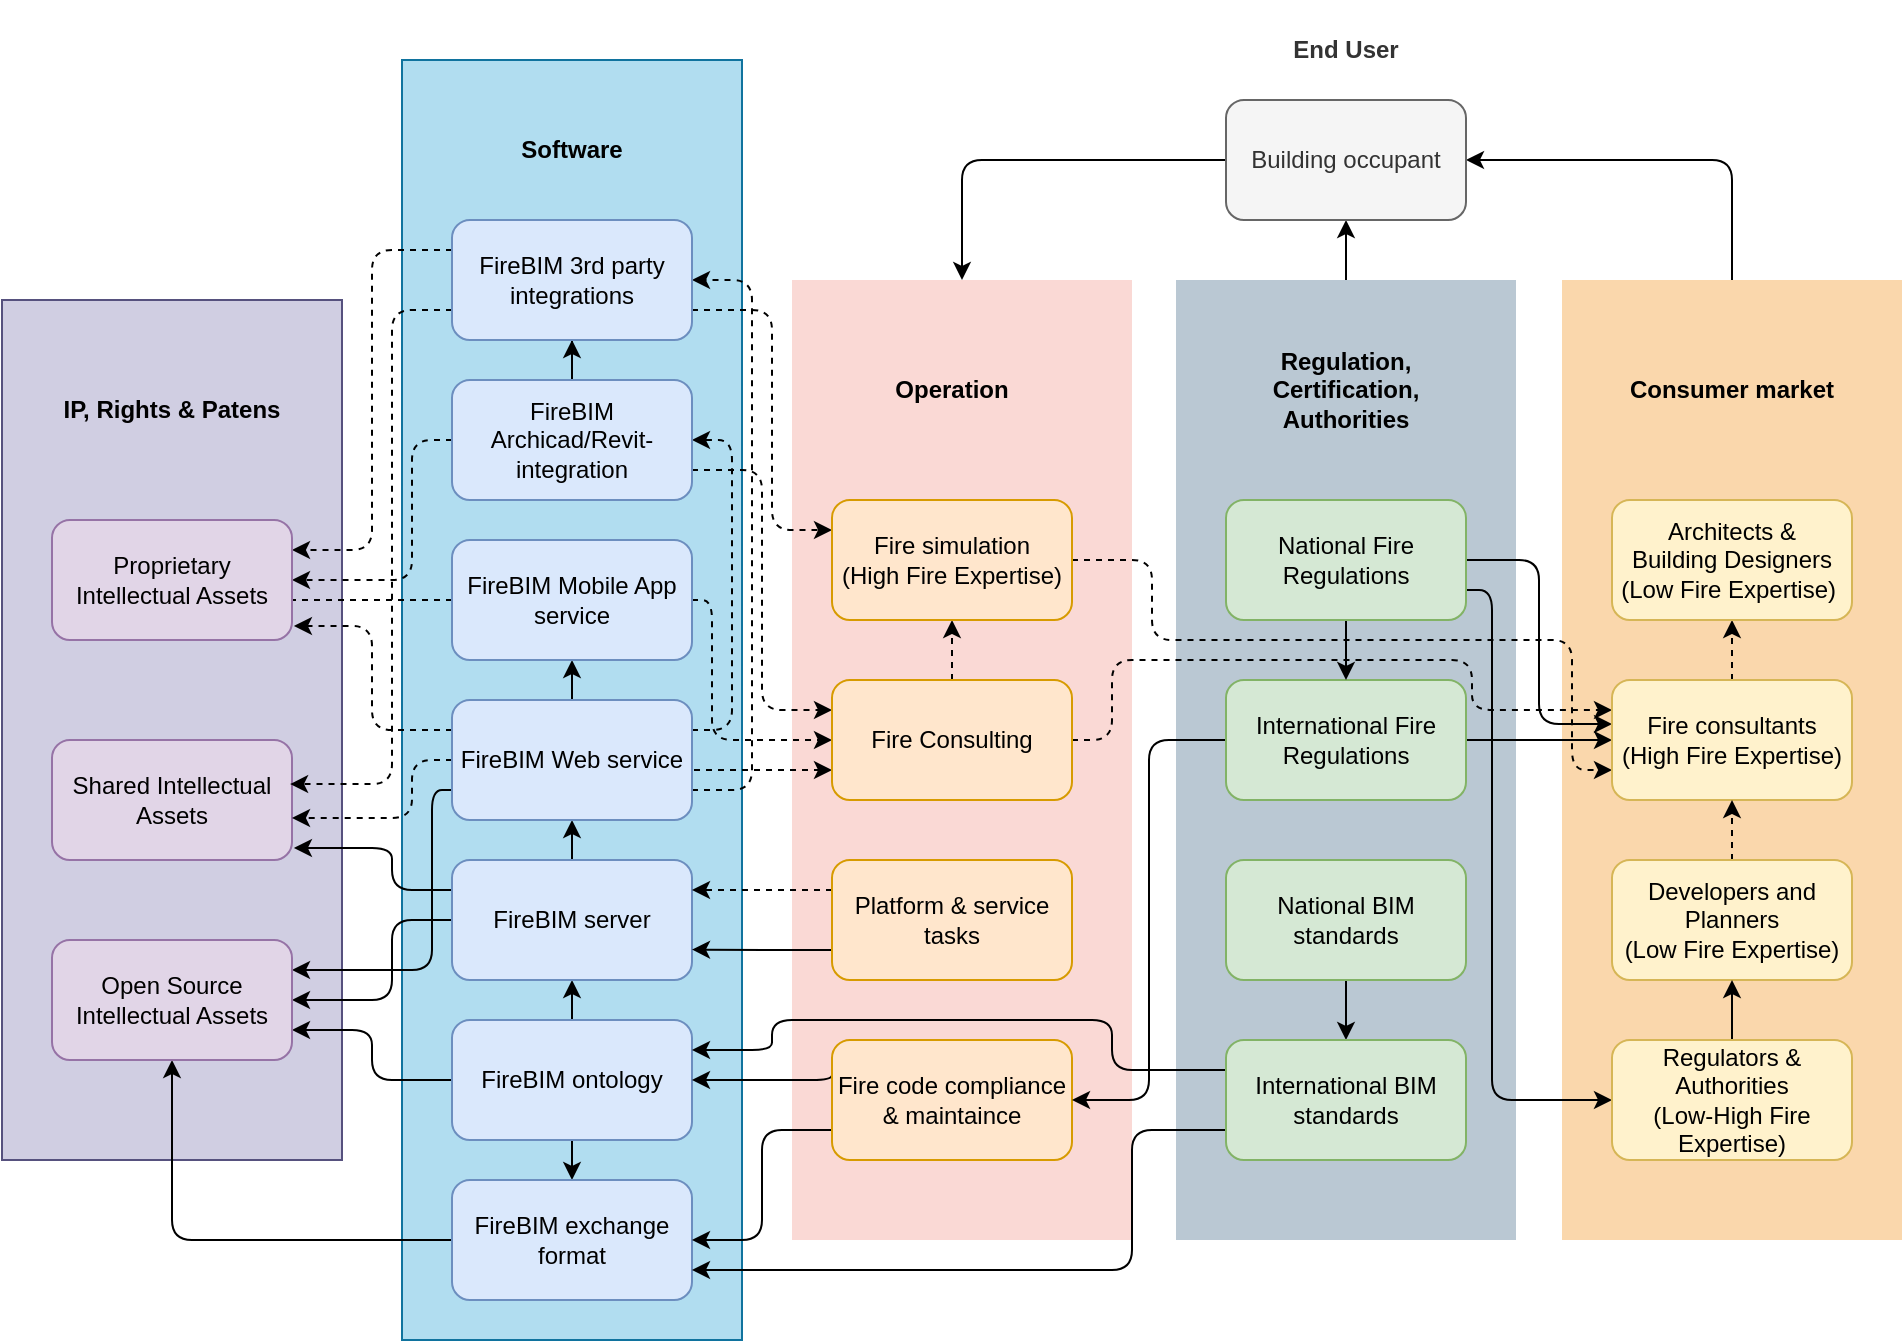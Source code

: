 <mxfile version="15.3.8" type="github"><diagram id="prtHgNgQTEPvFCAcTncT" name="Page-1"><mxGraphModel dx="1422" dy="1874" grid="1" gridSize="10" guides="1" tooltips="1" connect="1" arrows="1" fold="1" page="1" pageScale="1" pageWidth="827" pageHeight="1169" math="0" shadow="0"><root><mxCell id="0"/><mxCell id="1" parent="0"/><mxCell id="2TjgyCzb8Htl5xwf5OyU-55" value="" style="rounded=0;html=1;strokeColor=#56517e;fillColor=#d0cee2;whiteSpace=wrap;" vertex="1" parent="1"><mxGeometry x="95" y="100" width="170" height="430" as="geometry"/></mxCell><mxCell id="2TjgyCzb8Htl5xwf5OyU-54" value="" style="rounded=0;whiteSpace=wrap;html=1;strokeColor=#10739e;fillColor=#b1ddf0;" vertex="1" parent="1"><mxGeometry x="295" y="-20" width="170" height="640" as="geometry"/></mxCell><mxCell id="2TjgyCzb8Htl5xwf5OyU-53" value="" style="rounded=0;whiteSpace=wrap;html=1;fillColor=#fad7ac;strokeColor=none;" vertex="1" parent="1"><mxGeometry x="875" y="90" width="170" height="480" as="geometry"/></mxCell><mxCell id="2TjgyCzb8Htl5xwf5OyU-52" value="" style="rounded=0;whiteSpace=wrap;html=1;fillColor=#bac8d3;strokeColor=none;" vertex="1" parent="1"><mxGeometry x="682" y="90" width="170" height="480" as="geometry"/></mxCell><mxCell id="2TjgyCzb8Htl5xwf5OyU-50" value="" style="rounded=0;whiteSpace=wrap;html=1;strokeColor=none;fillColor=#fad9d5;" vertex="1" parent="1"><mxGeometry x="490" y="90" width="170" height="480" as="geometry"/></mxCell><mxCell id="O-F3Ail7RcBTmuWhiVfL-2" value="Shared Intellectual Assets" style="rounded=1;whiteSpace=wrap;html=1;fillColor=#e1d5e7;strokeColor=#9673a6;" parent="1" vertex="1"><mxGeometry x="120" y="320" width="120" height="60" as="geometry"/></mxCell><mxCell id="2TjgyCzb8Htl5xwf5OyU-14" style="edgeStyle=orthogonalEdgeStyle;rounded=0;orthogonalLoop=1;jettySize=auto;html=1;exitX=0.5;exitY=1;exitDx=0;exitDy=0;entryX=0.5;entryY=0;entryDx=0;entryDy=0;" edge="1" parent="1" source="O-F3Ail7RcBTmuWhiVfL-3" target="O-F3Ail7RcBTmuWhiVfL-4"><mxGeometry relative="1" as="geometry"/></mxCell><mxCell id="2TjgyCzb8Htl5xwf5OyU-15" style="edgeStyle=orthogonalEdgeStyle;rounded=0;orthogonalLoop=1;jettySize=auto;html=1;exitX=0.5;exitY=0;exitDx=0;exitDy=0;entryX=0.5;entryY=1;entryDx=0;entryDy=0;" edge="1" parent="1" source="O-F3Ail7RcBTmuWhiVfL-3" target="O-F3Ail7RcBTmuWhiVfL-5"><mxGeometry relative="1" as="geometry"/></mxCell><mxCell id="2TjgyCzb8Htl5xwf5OyU-57" style="edgeStyle=orthogonalEdgeStyle;rounded=1;orthogonalLoop=1;jettySize=auto;html=1;exitX=0;exitY=0.5;exitDx=0;exitDy=0;strokeColor=default;entryX=1;entryY=0.75;entryDx=0;entryDy=0;" edge="1" parent="1" source="O-F3Ail7RcBTmuWhiVfL-3" target="O-F3Ail7RcBTmuWhiVfL-14"><mxGeometry relative="1" as="geometry"><mxPoint x="270" y="510" as="targetPoint"/></mxGeometry></mxCell><mxCell id="O-F3Ail7RcBTmuWhiVfL-3" value="FireBIM ontology" style="rounded=1;whiteSpace=wrap;html=1;fillColor=#dae8fc;strokeColor=#6c8ebf;" parent="1" vertex="1"><mxGeometry x="320" y="460" width="120" height="60" as="geometry"/></mxCell><mxCell id="2TjgyCzb8Htl5xwf5OyU-13" style="edgeStyle=orthogonalEdgeStyle;rounded=1;orthogonalLoop=1;jettySize=auto;html=1;exitX=0;exitY=0.5;exitDx=0;exitDy=0;entryX=0.5;entryY=1;entryDx=0;entryDy=0;" edge="1" parent="1" source="O-F3Ail7RcBTmuWhiVfL-4" target="O-F3Ail7RcBTmuWhiVfL-14"><mxGeometry relative="1" as="geometry"/></mxCell><mxCell id="O-F3Ail7RcBTmuWhiVfL-4" value="FireBIM exchange format" style="rounded=1;whiteSpace=wrap;html=1;fillColor=#dae8fc;strokeColor=#6c8ebf;" parent="1" vertex="1"><mxGeometry x="320" y="540" width="120" height="60" as="geometry"/></mxCell><mxCell id="2TjgyCzb8Htl5xwf5OyU-10" style="edgeStyle=orthogonalEdgeStyle;rounded=1;orthogonalLoop=1;jettySize=auto;html=1;exitX=0;exitY=0.5;exitDx=0;exitDy=0;entryX=1;entryY=0.5;entryDx=0;entryDy=0;" edge="1" parent="1" source="O-F3Ail7RcBTmuWhiVfL-5" target="O-F3Ail7RcBTmuWhiVfL-14"><mxGeometry relative="1" as="geometry"><Array as="points"><mxPoint x="290" y="410"/><mxPoint x="290" y="450"/></Array></mxGeometry></mxCell><mxCell id="2TjgyCzb8Htl5xwf5OyU-11" style="edgeStyle=orthogonalEdgeStyle;rounded=1;orthogonalLoop=1;jettySize=auto;html=1;exitX=0;exitY=0.25;exitDx=0;exitDy=0;entryX=1.008;entryY=0.9;entryDx=0;entryDy=0;entryPerimeter=0;" edge="1" parent="1" source="O-F3Ail7RcBTmuWhiVfL-5" target="O-F3Ail7RcBTmuWhiVfL-2"><mxGeometry relative="1" as="geometry"><Array as="points"><mxPoint x="290" y="395"/><mxPoint x="290" y="374"/></Array></mxGeometry></mxCell><mxCell id="2TjgyCzb8Htl5xwf5OyU-16" style="edgeStyle=orthogonalEdgeStyle;rounded=0;orthogonalLoop=1;jettySize=auto;html=1;exitX=0.5;exitY=0;exitDx=0;exitDy=0;entryX=0.5;entryY=1;entryDx=0;entryDy=0;" edge="1" parent="1" source="O-F3Ail7RcBTmuWhiVfL-5" target="O-F3Ail7RcBTmuWhiVfL-6"><mxGeometry relative="1" as="geometry"/></mxCell><mxCell id="O-F3Ail7RcBTmuWhiVfL-5" value="FireBIM server" style="rounded=1;whiteSpace=wrap;html=1;fillColor=#dae8fc;strokeColor=#6c8ebf;" parent="1" vertex="1"><mxGeometry x="320" y="380" width="120" height="60" as="geometry"/></mxCell><mxCell id="2TjgyCzb8Htl5xwf5OyU-8" style="edgeStyle=orthogonalEdgeStyle;rounded=1;orthogonalLoop=1;jettySize=auto;html=1;exitX=0;exitY=0.5;exitDx=0;exitDy=0;dashed=1;" edge="1" parent="1" source="O-F3Ail7RcBTmuWhiVfL-6"><mxGeometry relative="1" as="geometry"><mxPoint x="240" y="359" as="targetPoint"/><Array as="points"><mxPoint x="300" y="330"/><mxPoint x="300" y="359"/></Array></mxGeometry></mxCell><mxCell id="2TjgyCzb8Htl5xwf5OyU-9" style="edgeStyle=orthogonalEdgeStyle;rounded=1;orthogonalLoop=1;jettySize=auto;html=1;exitX=0;exitY=0.75;exitDx=0;exitDy=0;entryX=1;entryY=0.25;entryDx=0;entryDy=0;strokeColor=default;" edge="1" parent="1" source="O-F3Ail7RcBTmuWhiVfL-6" target="O-F3Ail7RcBTmuWhiVfL-14"><mxGeometry relative="1" as="geometry"><Array as="points"><mxPoint x="310" y="345"/><mxPoint x="310" y="435"/></Array></mxGeometry></mxCell><mxCell id="2TjgyCzb8Htl5xwf5OyU-17" style="edgeStyle=orthogonalEdgeStyle;rounded=0;orthogonalLoop=1;jettySize=auto;html=1;exitX=0.5;exitY=0;exitDx=0;exitDy=0;entryX=0.5;entryY=1;entryDx=0;entryDy=0;" edge="1" parent="1" source="O-F3Ail7RcBTmuWhiVfL-6" target="O-F3Ail7RcBTmuWhiVfL-7"><mxGeometry relative="1" as="geometry"/></mxCell><mxCell id="2TjgyCzb8Htl5xwf5OyU-21" style="edgeStyle=orthogonalEdgeStyle;rounded=1;orthogonalLoop=1;jettySize=auto;html=1;exitX=1;exitY=0.25;exitDx=0;exitDy=0;entryX=1;entryY=0.5;entryDx=0;entryDy=0;dashed=1;" edge="1" parent="1" source="O-F3Ail7RcBTmuWhiVfL-6" target="O-F3Ail7RcBTmuWhiVfL-8"><mxGeometry relative="1" as="geometry"/></mxCell><mxCell id="2TjgyCzb8Htl5xwf5OyU-22" style="edgeStyle=orthogonalEdgeStyle;rounded=1;orthogonalLoop=1;jettySize=auto;html=1;exitX=1;exitY=0.75;exitDx=0;exitDy=0;entryX=1;entryY=0.5;entryDx=0;entryDy=0;dashed=1;" edge="1" parent="1" source="O-F3Ail7RcBTmuWhiVfL-6" target="O-F3Ail7RcBTmuWhiVfL-9"><mxGeometry relative="1" as="geometry"><Array as="points"><mxPoint x="470" y="345"/><mxPoint x="470" y="90"/></Array></mxGeometry></mxCell><mxCell id="2TjgyCzb8Htl5xwf5OyU-46" style="edgeStyle=orthogonalEdgeStyle;rounded=0;orthogonalLoop=1;jettySize=auto;html=1;exitX=1;exitY=0.5;exitDx=0;exitDy=0;entryX=0;entryY=0.75;entryDx=0;entryDy=0;dashed=1;" edge="1" parent="1" source="O-F3Ail7RcBTmuWhiVfL-6" target="O-F3Ail7RcBTmuWhiVfL-11"><mxGeometry relative="1" as="geometry"><Array as="points"><mxPoint x="440" y="335"/></Array></mxGeometry></mxCell><mxCell id="2TjgyCzb8Htl5xwf5OyU-59" style="edgeStyle=orthogonalEdgeStyle;rounded=1;orthogonalLoop=1;jettySize=auto;html=1;exitX=0;exitY=0.25;exitDx=0;exitDy=0;strokeColor=default;entryX=1.008;entryY=0.883;entryDx=0;entryDy=0;entryPerimeter=0;dashed=1;" edge="1" parent="1" source="O-F3Ail7RcBTmuWhiVfL-6" target="O-F3Ail7RcBTmuWhiVfL-15"><mxGeometry relative="1" as="geometry"/></mxCell><mxCell id="O-F3Ail7RcBTmuWhiVfL-6" value="FireBIM Web service" style="rounded=1;whiteSpace=wrap;html=1;fillColor=#dae8fc;strokeColor=#6c8ebf;" parent="1" vertex="1"><mxGeometry x="320" y="300" width="120" height="60" as="geometry"/></mxCell><mxCell id="2TjgyCzb8Htl5xwf5OyU-6" style="edgeStyle=orthogonalEdgeStyle;rounded=0;orthogonalLoop=1;jettySize=auto;html=1;exitX=0;exitY=0.5;exitDx=0;exitDy=0;dashed=1;" edge="1" parent="1" source="O-F3Ail7RcBTmuWhiVfL-7"><mxGeometry relative="1" as="geometry"><mxPoint x="230" y="250" as="targetPoint"/></mxGeometry></mxCell><mxCell id="2TjgyCzb8Htl5xwf5OyU-45" style="edgeStyle=orthogonalEdgeStyle;rounded=1;orthogonalLoop=1;jettySize=auto;html=1;exitX=1;exitY=0.5;exitDx=0;exitDy=0;entryX=0;entryY=0.5;entryDx=0;entryDy=0;dashed=1;" edge="1" parent="1" source="O-F3Ail7RcBTmuWhiVfL-7" target="O-F3Ail7RcBTmuWhiVfL-11"><mxGeometry relative="1" as="geometry"><Array as="points"><mxPoint x="450" y="250"/><mxPoint x="450" y="320"/></Array></mxGeometry></mxCell><mxCell id="O-F3Ail7RcBTmuWhiVfL-7" value="FireBIM Mobile App service" style="rounded=1;whiteSpace=wrap;html=1;fillColor=#dae8fc;strokeColor=#6c8ebf;" parent="1" vertex="1"><mxGeometry x="320" y="220" width="120" height="60" as="geometry"/></mxCell><mxCell id="2TjgyCzb8Htl5xwf5OyU-5" style="edgeStyle=orthogonalEdgeStyle;rounded=1;orthogonalLoop=1;jettySize=auto;html=1;exitX=0;exitY=0.5;exitDx=0;exitDy=0;entryX=1;entryY=0.5;entryDx=0;entryDy=0;dashed=1;" edge="1" parent="1" source="O-F3Ail7RcBTmuWhiVfL-8" target="O-F3Ail7RcBTmuWhiVfL-15"><mxGeometry relative="1" as="geometry"><Array as="points"><mxPoint x="300" y="170"/><mxPoint x="300" y="240"/></Array></mxGeometry></mxCell><mxCell id="2TjgyCzb8Htl5xwf5OyU-19" style="edgeStyle=orthogonalEdgeStyle;rounded=0;orthogonalLoop=1;jettySize=auto;html=1;exitX=0.5;exitY=0;exitDx=0;exitDy=0;" edge="1" parent="1" source="O-F3Ail7RcBTmuWhiVfL-8" target="O-F3Ail7RcBTmuWhiVfL-9"><mxGeometry relative="1" as="geometry"/></mxCell><mxCell id="2TjgyCzb8Htl5xwf5OyU-44" style="edgeStyle=orthogonalEdgeStyle;rounded=1;orthogonalLoop=1;jettySize=auto;html=1;exitX=1;exitY=0.75;exitDx=0;exitDy=0;entryX=0;entryY=0.25;entryDx=0;entryDy=0;dashed=1;" edge="1" parent="1" source="O-F3Ail7RcBTmuWhiVfL-8" target="O-F3Ail7RcBTmuWhiVfL-11"><mxGeometry relative="1" as="geometry"/></mxCell><mxCell id="O-F3Ail7RcBTmuWhiVfL-8" value="FireBIM Archicad/Revit-integration" style="rounded=1;whiteSpace=wrap;html=1;fillColor=#dae8fc;strokeColor=#6c8ebf;" parent="1" vertex="1"><mxGeometry x="320" y="140" width="120" height="60" as="geometry"/></mxCell><mxCell id="2TjgyCzb8Htl5xwf5OyU-1" style="edgeStyle=orthogonalEdgeStyle;rounded=1;orthogonalLoop=1;jettySize=auto;html=1;exitX=0;exitY=0.25;exitDx=0;exitDy=0;entryX=1;entryY=0.25;entryDx=0;entryDy=0;dashed=1;" edge="1" parent="1" source="O-F3Ail7RcBTmuWhiVfL-9" target="O-F3Ail7RcBTmuWhiVfL-15"><mxGeometry relative="1" as="geometry"/></mxCell><mxCell id="2TjgyCzb8Htl5xwf5OyU-2" style="edgeStyle=orthogonalEdgeStyle;rounded=1;orthogonalLoop=1;jettySize=auto;html=1;exitX=0;exitY=0.75;exitDx=0;exitDy=0;entryX=0.992;entryY=0.367;entryDx=0;entryDy=0;entryPerimeter=0;dashed=1;" edge="1" parent="1" source="O-F3Ail7RcBTmuWhiVfL-9" target="O-F3Ail7RcBTmuWhiVfL-2"><mxGeometry relative="1" as="geometry"><Array as="points"><mxPoint x="290" y="105"/><mxPoint x="290" y="342"/></Array></mxGeometry></mxCell><mxCell id="2TjgyCzb8Htl5xwf5OyU-37" style="edgeStyle=orthogonalEdgeStyle;rounded=1;orthogonalLoop=1;jettySize=auto;html=1;exitX=1;exitY=0.75;exitDx=0;exitDy=0;entryX=0;entryY=0.25;entryDx=0;entryDy=0;dashed=1;" edge="1" parent="1" source="O-F3Ail7RcBTmuWhiVfL-9" target="O-F3Ail7RcBTmuWhiVfL-16"><mxGeometry relative="1" as="geometry"><Array as="points"><mxPoint x="480" y="105"/><mxPoint x="480" y="215"/></Array></mxGeometry></mxCell><mxCell id="O-F3Ail7RcBTmuWhiVfL-9" value="FireBIM 3rd party integrations" style="rounded=1;whiteSpace=wrap;html=1;fillColor=#dae8fc;strokeColor=#6c8ebf;" parent="1" vertex="1"><mxGeometry x="320" y="60" width="120" height="60" as="geometry"/></mxCell><mxCell id="O-F3Ail7RcBTmuWhiVfL-10" value="Operation" style="rounded=1;whiteSpace=wrap;html=1;arcSize=50;fillColor=none;strokeColor=none;fontStyle=1" parent="1" vertex="1"><mxGeometry x="510" y="130" width="120" height="30" as="geometry"/></mxCell><mxCell id="2TjgyCzb8Htl5xwf5OyU-39" style="edgeStyle=orthogonalEdgeStyle;rounded=1;orthogonalLoop=1;jettySize=auto;html=1;exitX=1;exitY=0.5;exitDx=0;exitDy=0;entryX=0;entryY=0.25;entryDx=0;entryDy=0;dashed=1;" edge="1" parent="1" source="O-F3Ail7RcBTmuWhiVfL-11" target="O-F3Ail7RcBTmuWhiVfL-28"><mxGeometry relative="1" as="geometry"><Array as="points"><mxPoint x="650" y="320"/><mxPoint x="650" y="280"/><mxPoint x="830" y="280"/><mxPoint x="830" y="305"/></Array></mxGeometry></mxCell><mxCell id="2TjgyCzb8Htl5xwf5OyU-48" style="edgeStyle=orthogonalEdgeStyle;rounded=0;orthogonalLoop=1;jettySize=auto;html=1;exitX=0.5;exitY=0;exitDx=0;exitDy=0;entryX=0.5;entryY=1;entryDx=0;entryDy=0;dashed=1;" edge="1" parent="1" source="O-F3Ail7RcBTmuWhiVfL-11" target="O-F3Ail7RcBTmuWhiVfL-16"><mxGeometry relative="1" as="geometry"/></mxCell><mxCell id="O-F3Ail7RcBTmuWhiVfL-11" value="Fire Consulting" style="rounded=1;whiteSpace=wrap;html=1;fillColor=#ffe6cc;strokeColor=#d79b00;" parent="1" vertex="1"><mxGeometry x="510" y="290" width="120" height="60" as="geometry"/></mxCell><mxCell id="2TjgyCzb8Htl5xwf5OyU-60" style="edgeStyle=orthogonalEdgeStyle;rounded=1;jumpStyle=none;orthogonalLoop=1;jettySize=auto;html=1;exitX=0;exitY=0.25;exitDx=0;exitDy=0;entryX=1;entryY=0.25;entryDx=0;entryDy=0;dashed=1;strokeColor=default;strokeWidth=1;" edge="1" parent="1" source="O-F3Ail7RcBTmuWhiVfL-12" target="O-F3Ail7RcBTmuWhiVfL-5"><mxGeometry relative="1" as="geometry"/></mxCell><mxCell id="2TjgyCzb8Htl5xwf5OyU-61" style="edgeStyle=orthogonalEdgeStyle;rounded=1;jumpStyle=none;orthogonalLoop=1;jettySize=auto;html=1;exitX=0;exitY=0.75;exitDx=0;exitDy=0;entryX=0.853;entryY=0.695;entryDx=0;entryDy=0;entryPerimeter=0;strokeColor=default;strokeWidth=1;" edge="1" parent="1" source="O-F3Ail7RcBTmuWhiVfL-12" target="2TjgyCzb8Htl5xwf5OyU-54"><mxGeometry relative="1" as="geometry"/></mxCell><mxCell id="O-F3Ail7RcBTmuWhiVfL-12" value="Platform &amp;amp; service tasks" style="rounded=1;whiteSpace=wrap;html=1;fillColor=#ffe6cc;strokeColor=#d79b00;" parent="1" vertex="1"><mxGeometry x="510" y="380" width="120" height="60" as="geometry"/></mxCell><mxCell id="2TjgyCzb8Htl5xwf5OyU-23" style="edgeStyle=orthogonalEdgeStyle;rounded=1;orthogonalLoop=1;jettySize=auto;html=1;exitX=0;exitY=0.75;exitDx=0;exitDy=0;entryX=1;entryY=0.5;entryDx=0;entryDy=0;jumpStyle=none;" edge="1" parent="1" source="O-F3Ail7RcBTmuWhiVfL-13" target="O-F3Ail7RcBTmuWhiVfL-4"><mxGeometry relative="1" as="geometry"/></mxCell><mxCell id="2TjgyCzb8Htl5xwf5OyU-24" style="edgeStyle=orthogonalEdgeStyle;rounded=1;orthogonalLoop=1;jettySize=auto;html=1;exitX=0;exitY=0.25;exitDx=0;exitDy=0;entryX=1;entryY=0.5;entryDx=0;entryDy=0;" edge="1" parent="1" source="O-F3Ail7RcBTmuWhiVfL-13" target="O-F3Ail7RcBTmuWhiVfL-3"><mxGeometry relative="1" as="geometry"><Array as="points"><mxPoint x="510" y="490"/></Array></mxGeometry></mxCell><mxCell id="O-F3Ail7RcBTmuWhiVfL-13" value="Fire code compliance &amp;amp; maintaince" style="rounded=1;whiteSpace=wrap;html=1;fillColor=#ffe6cc;strokeColor=#d79b00;" parent="1" vertex="1"><mxGeometry x="510" y="470" width="120" height="60" as="geometry"/></mxCell><mxCell id="O-F3Ail7RcBTmuWhiVfL-14" value="Open Source Intellectual Assets" style="rounded=1;whiteSpace=wrap;html=1;fillColor=#e1d5e7;strokeColor=#9673a6;" parent="1" vertex="1"><mxGeometry x="120" y="420" width="120" height="60" as="geometry"/></mxCell><mxCell id="O-F3Ail7RcBTmuWhiVfL-15" value="Proprietary Intellectual Assets" style="rounded=1;whiteSpace=wrap;html=1;fillColor=#e1d5e7;strokeColor=#9673a6;" parent="1" vertex="1"><mxGeometry x="120" y="210" width="120" height="60" as="geometry"/></mxCell><mxCell id="2TjgyCzb8Htl5xwf5OyU-38" style="edgeStyle=orthogonalEdgeStyle;rounded=1;orthogonalLoop=1;jettySize=auto;html=1;exitX=1;exitY=0.5;exitDx=0;exitDy=0;entryX=0;entryY=0.75;entryDx=0;entryDy=0;dashed=1;" edge="1" parent="1" source="O-F3Ail7RcBTmuWhiVfL-16" target="O-F3Ail7RcBTmuWhiVfL-28"><mxGeometry relative="1" as="geometry"><Array as="points"><mxPoint x="670" y="230"/><mxPoint x="670" y="270"/><mxPoint x="880" y="270"/><mxPoint x="880" y="335"/></Array></mxGeometry></mxCell><mxCell id="O-F3Ail7RcBTmuWhiVfL-16" value="Fire simulation&lt;br&gt;(High Fire Expertise)" style="rounded=1;whiteSpace=wrap;html=1;fillColor=#ffe6cc;strokeColor=#d79b00;" parent="1" vertex="1"><mxGeometry x="510" y="200" width="120" height="60" as="geometry"/></mxCell><mxCell id="O-F3Ail7RcBTmuWhiVfL-19" value="Software" style="rounded=1;whiteSpace=wrap;html=1;arcSize=50;fillColor=none;strokeColor=none;fontStyle=1" parent="1" vertex="1"><mxGeometry x="320" y="10" width="120" height="30" as="geometry"/></mxCell><mxCell id="O-F3Ail7RcBTmuWhiVfL-21" value="IP, Rights &amp;amp; Patens" style="rounded=1;whiteSpace=wrap;html=1;arcSize=50;fillColor=none;strokeColor=none;fontStyle=1" parent="1" vertex="1"><mxGeometry x="120" y="140" width="120" height="30" as="geometry"/></mxCell><mxCell id="2TjgyCzb8Htl5xwf5OyU-34" style="edgeStyle=orthogonalEdgeStyle;rounded=1;orthogonalLoop=1;jettySize=auto;html=1;strokeWidth=1;startArrow=none;startFill=0;exitX=0.5;exitY=0;exitDx=0;exitDy=0;" edge="1" parent="1" source="2TjgyCzb8Htl5xwf5OyU-52"><mxGeometry relative="1" as="geometry"><mxPoint x="767" y="60" as="targetPoint"/><mxPoint x="767" y="80" as="sourcePoint"/></mxGeometry></mxCell><mxCell id="O-F3Ail7RcBTmuWhiVfL-22" value="Regulation, Certification, Authorities" style="rounded=1;whiteSpace=wrap;html=1;arcSize=50;fillColor=none;strokeColor=none;fontStyle=1" parent="1" vertex="1"><mxGeometry x="707" y="120" width="120" height="50" as="geometry"/></mxCell><mxCell id="2TjgyCzb8Htl5xwf5OyU-29" style="edgeStyle=orthogonalEdgeStyle;rounded=1;orthogonalLoop=1;jettySize=auto;html=1;exitX=0;exitY=0.5;exitDx=0;exitDy=0;entryX=1;entryY=0.5;entryDx=0;entryDy=0;" edge="1" parent="1" source="O-F3Ail7RcBTmuWhiVfL-23" target="O-F3Ail7RcBTmuWhiVfL-13"><mxGeometry relative="1" as="geometry"/></mxCell><mxCell id="2TjgyCzb8Htl5xwf5OyU-31" style="edgeStyle=orthogonalEdgeStyle;rounded=0;orthogonalLoop=1;jettySize=auto;html=1;exitX=1;exitY=0.5;exitDx=0;exitDy=0;" edge="1" parent="1" source="O-F3Ail7RcBTmuWhiVfL-23" target="O-F3Ail7RcBTmuWhiVfL-28"><mxGeometry relative="1" as="geometry"/></mxCell><mxCell id="O-F3Ail7RcBTmuWhiVfL-23" value="International Fire Regulations" style="rounded=1;whiteSpace=wrap;html=1;fillColor=#d5e8d4;strokeColor=#82b366;" parent="1" vertex="1"><mxGeometry x="707" y="290" width="120" height="60" as="geometry"/></mxCell><mxCell id="2TjgyCzb8Htl5xwf5OyU-27" style="edgeStyle=orthogonalEdgeStyle;rounded=0;orthogonalLoop=1;jettySize=auto;html=1;exitX=0.5;exitY=1;exitDx=0;exitDy=0;entryX=0.5;entryY=0;entryDx=0;entryDy=0;" edge="1" parent="1" source="O-F3Ail7RcBTmuWhiVfL-24" target="O-F3Ail7RcBTmuWhiVfL-25"><mxGeometry relative="1" as="geometry"/></mxCell><mxCell id="O-F3Ail7RcBTmuWhiVfL-24" value="National BIM standards" style="rounded=1;whiteSpace=wrap;html=1;fillColor=#d5e8d4;strokeColor=#82b366;" parent="1" vertex="1"><mxGeometry x="707" y="380" width="120" height="60" as="geometry"/></mxCell><mxCell id="2TjgyCzb8Htl5xwf5OyU-25" style="edgeStyle=orthogonalEdgeStyle;rounded=1;orthogonalLoop=1;jettySize=auto;html=1;exitX=0;exitY=0.75;exitDx=0;exitDy=0;entryX=1;entryY=0.75;entryDx=0;entryDy=0;" edge="1" parent="1" source="O-F3Ail7RcBTmuWhiVfL-25" target="O-F3Ail7RcBTmuWhiVfL-4"><mxGeometry relative="1" as="geometry"><Array as="points"><mxPoint x="660" y="515"/><mxPoint x="660" y="585"/></Array></mxGeometry></mxCell><mxCell id="2TjgyCzb8Htl5xwf5OyU-26" style="edgeStyle=orthogonalEdgeStyle;rounded=1;orthogonalLoop=1;jettySize=auto;html=1;exitX=0;exitY=0.25;exitDx=0;exitDy=0;entryX=1;entryY=0.25;entryDx=0;entryDy=0;" edge="1" parent="1" source="O-F3Ail7RcBTmuWhiVfL-25" target="O-F3Ail7RcBTmuWhiVfL-3"><mxGeometry relative="1" as="geometry"><Array as="points"><mxPoint x="650" y="485"/><mxPoint x="650" y="460"/><mxPoint x="480" y="460"/><mxPoint x="480" y="475"/></Array></mxGeometry></mxCell><mxCell id="O-F3Ail7RcBTmuWhiVfL-25" value="International BIM standards" style="rounded=1;whiteSpace=wrap;html=1;fillColor=#d5e8d4;strokeColor=#82b366;" parent="1" vertex="1"><mxGeometry x="707" y="470" width="120" height="60" as="geometry"/></mxCell><mxCell id="2TjgyCzb8Htl5xwf5OyU-28" style="edgeStyle=orthogonalEdgeStyle;rounded=0;orthogonalLoop=1;jettySize=auto;html=1;exitX=0.5;exitY=1;exitDx=0;exitDy=0;entryX=0.5;entryY=0;entryDx=0;entryDy=0;" edge="1" parent="1" source="O-F3Ail7RcBTmuWhiVfL-26" target="O-F3Ail7RcBTmuWhiVfL-23"><mxGeometry relative="1" as="geometry"/></mxCell><mxCell id="2TjgyCzb8Htl5xwf5OyU-30" style="edgeStyle=orthogonalEdgeStyle;rounded=1;orthogonalLoop=1;jettySize=auto;html=1;exitX=1;exitY=0.5;exitDx=0;exitDy=0;entryX=0;entryY=0.367;entryDx=0;entryDy=0;entryPerimeter=0;" edge="1" parent="1" source="O-F3Ail7RcBTmuWhiVfL-26" target="O-F3Ail7RcBTmuWhiVfL-28"><mxGeometry relative="1" as="geometry"/></mxCell><mxCell id="2TjgyCzb8Htl5xwf5OyU-32" style="edgeStyle=orthogonalEdgeStyle;rounded=1;orthogonalLoop=1;jettySize=auto;html=1;exitX=1;exitY=0.75;exitDx=0;exitDy=0;entryX=0;entryY=0.5;entryDx=0;entryDy=0;" edge="1" parent="1" source="O-F3Ail7RcBTmuWhiVfL-26" target="O-F3Ail7RcBTmuWhiVfL-30"><mxGeometry relative="1" as="geometry"><Array as="points"><mxPoint x="840" y="245"/><mxPoint x="840" y="500"/></Array></mxGeometry></mxCell><mxCell id="O-F3Ail7RcBTmuWhiVfL-26" value="National Fire Regulations" style="rounded=1;whiteSpace=wrap;html=1;fillColor=#d5e8d4;strokeColor=#82b366;" parent="1" vertex="1"><mxGeometry x="707" y="200" width="120" height="60" as="geometry"/></mxCell><mxCell id="2TjgyCzb8Htl5xwf5OyU-35" style="edgeStyle=orthogonalEdgeStyle;rounded=1;orthogonalLoop=1;jettySize=auto;html=1;exitX=0.5;exitY=0;exitDx=0;exitDy=0;entryX=1;entryY=0.5;entryDx=0;entryDy=0;strokeWidth=1;" edge="1" parent="1" source="2TjgyCzb8Htl5xwf5OyU-53" target="O-F3Ail7RcBTmuWhiVfL-33"><mxGeometry relative="1" as="geometry"/></mxCell><mxCell id="O-F3Ail7RcBTmuWhiVfL-27" value="Consumer market" style="rounded=1;whiteSpace=wrap;html=1;arcSize=50;fillColor=none;strokeColor=none;fontStyle=1" parent="1" vertex="1"><mxGeometry x="900" y="120" width="120" height="50" as="geometry"/></mxCell><mxCell id="2TjgyCzb8Htl5xwf5OyU-41" style="edgeStyle=orthogonalEdgeStyle;rounded=0;orthogonalLoop=1;jettySize=auto;html=1;exitX=0.5;exitY=0;exitDx=0;exitDy=0;entryX=0.5;entryY=1;entryDx=0;entryDy=0;dashed=1;" edge="1" parent="1" source="O-F3Ail7RcBTmuWhiVfL-28" target="O-F3Ail7RcBTmuWhiVfL-31"><mxGeometry relative="1" as="geometry"/></mxCell><mxCell id="O-F3Ail7RcBTmuWhiVfL-28" value="Fire consultants&lt;br&gt;(High Fire&amp;nbsp;Expertise)" style="rounded=1;whiteSpace=wrap;html=1;fillColor=#fff2cc;strokeColor=#d6b656;" parent="1" vertex="1"><mxGeometry x="900" y="290" width="120" height="60" as="geometry"/></mxCell><mxCell id="2TjgyCzb8Htl5xwf5OyU-40" style="edgeStyle=orthogonalEdgeStyle;rounded=0;orthogonalLoop=1;jettySize=auto;html=1;exitX=0.5;exitY=0;exitDx=0;exitDy=0;entryX=0.5;entryY=1;entryDx=0;entryDy=0;dashed=1;" edge="1" parent="1" source="O-F3Ail7RcBTmuWhiVfL-29" target="O-F3Ail7RcBTmuWhiVfL-28"><mxGeometry relative="1" as="geometry"/></mxCell><mxCell id="O-F3Ail7RcBTmuWhiVfL-29" value="Developers and Planners&lt;br&gt;(Low Fire Expertise)" style="rounded=1;whiteSpace=wrap;html=1;fillColor=#fff2cc;strokeColor=#d6b656;" parent="1" vertex="1"><mxGeometry x="900" y="380" width="120" height="60" as="geometry"/></mxCell><mxCell id="2TjgyCzb8Htl5xwf5OyU-42" style="edgeStyle=orthogonalEdgeStyle;rounded=0;orthogonalLoop=1;jettySize=auto;html=1;exitX=0.5;exitY=0;exitDx=0;exitDy=0;entryX=0.5;entryY=1;entryDx=0;entryDy=0;" edge="1" parent="1" source="O-F3Ail7RcBTmuWhiVfL-30" target="O-F3Ail7RcBTmuWhiVfL-29"><mxGeometry relative="1" as="geometry"/></mxCell><mxCell id="O-F3Ail7RcBTmuWhiVfL-30" value="Regulators &amp;amp; Authorities&lt;br&gt;(Low-High Fire Expertise)" style="rounded=1;whiteSpace=wrap;html=1;fillColor=#fff2cc;strokeColor=#d6b656;" parent="1" vertex="1"><mxGeometry x="900" y="470" width="120" height="60" as="geometry"/></mxCell><mxCell id="O-F3Ail7RcBTmuWhiVfL-31" value="Architects &amp;amp; &lt;br&gt;Building Designers&lt;br&gt;(Low Fire Expertise)&amp;nbsp;" style="rounded=1;whiteSpace=wrap;html=1;fillColor=#fff2cc;strokeColor=#d6b656;" parent="1" vertex="1"><mxGeometry x="900" y="200" width="120" height="60" as="geometry"/></mxCell><mxCell id="O-F3Ail7RcBTmuWhiVfL-32" value="End User" style="rounded=1;whiteSpace=wrap;html=1;arcSize=50;fillColor=none;strokeColor=none;fontColor=#333333;fontStyle=1" parent="1" vertex="1"><mxGeometry x="707" y="-50" width="120" height="50" as="geometry"/></mxCell><mxCell id="2TjgyCzb8Htl5xwf5OyU-62" style="edgeStyle=orthogonalEdgeStyle;rounded=1;jumpStyle=none;orthogonalLoop=1;jettySize=auto;html=1;exitX=0;exitY=0.5;exitDx=0;exitDy=0;entryX=0.5;entryY=0;entryDx=0;entryDy=0;strokeColor=default;strokeWidth=1;" edge="1" parent="1" source="O-F3Ail7RcBTmuWhiVfL-33" target="2TjgyCzb8Htl5xwf5OyU-50"><mxGeometry relative="1" as="geometry"/></mxCell><mxCell id="O-F3Ail7RcBTmuWhiVfL-33" value="Building occupant" style="rounded=1;whiteSpace=wrap;html=1;fillColor=#f5f5f5;strokeColor=#666666;fontColor=#333333;" parent="1" vertex="1"><mxGeometry x="707" width="120" height="60" as="geometry"/></mxCell><mxCell id="O-F3Ail7RcBTmuWhiVfL-34" style="edgeStyle=orthogonalEdgeStyle;rounded=0;orthogonalLoop=1;jettySize=auto;html=1;exitX=0.5;exitY=1;exitDx=0;exitDy=0;" parent="1" source="O-F3Ail7RcBTmuWhiVfL-33" target="O-F3Ail7RcBTmuWhiVfL-33" edge="1"><mxGeometry relative="1" as="geometry"/></mxCell></root></mxGraphModel></diagram></mxfile>
